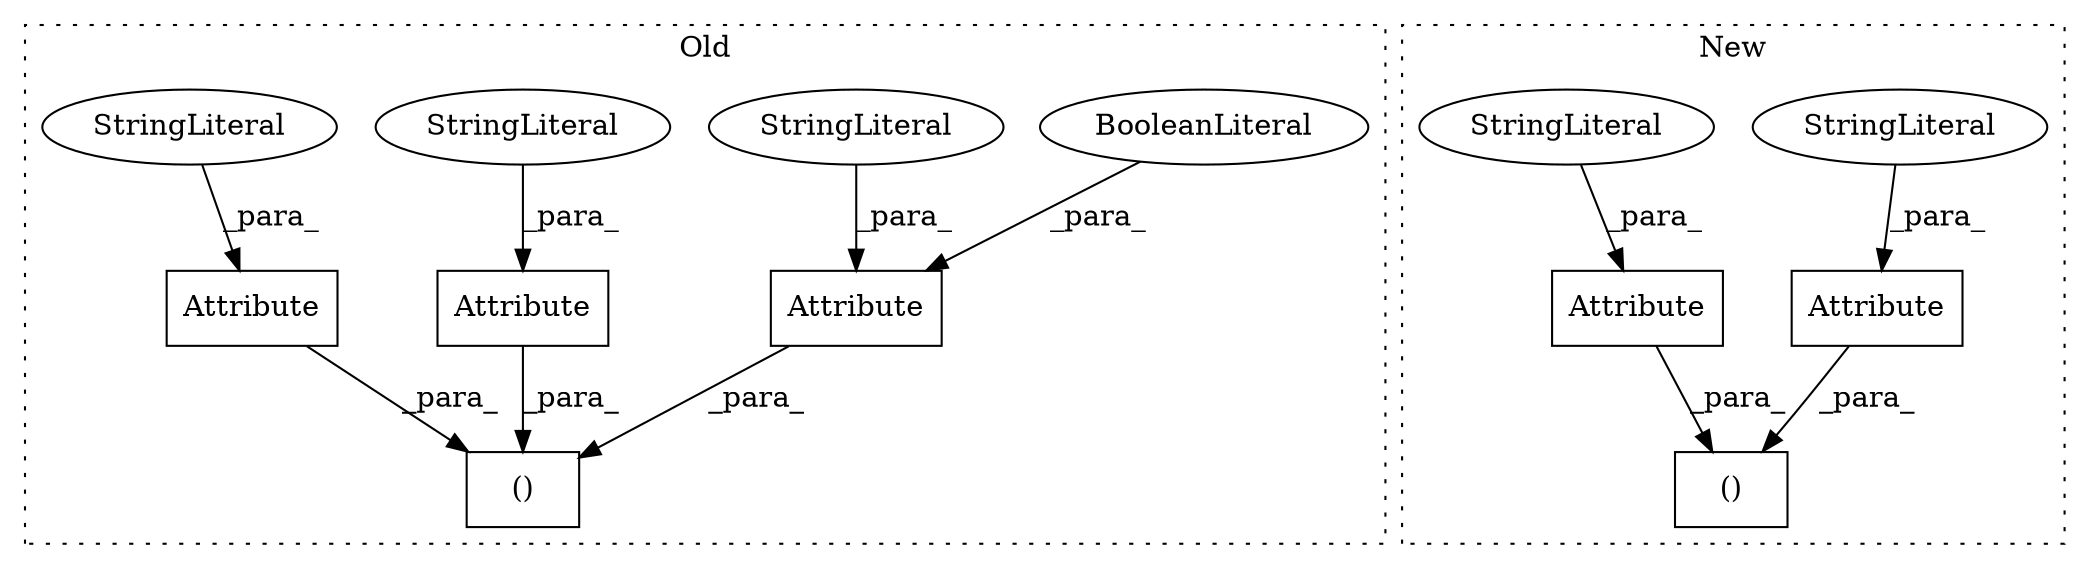 digraph G {
subgraph cluster0 {
1 [label="Attribute" a="32" s="1227,1254" l="10,1" shape="box"];
3 [label="BooleanLiteral" a="9" s="1250" l="4" shape="ellipse"];
4 [label="StringLiteral" a="45" s="1237" l="12" shape="ellipse"];
5 [label="()" a="106" s="1088" l="167" shape="box"];
6 [label="Attribute" a="32" s="1088,1121" l="10,1" shape="box"];
8 [label="StringLiteral" a="45" s="1098" l="18" shape="ellipse"];
9 [label="Attribute" a="32" s="1135,1164" l="10,1" shape="box"];
11 [label="StringLiteral" a="45" s="1145" l="14" shape="ellipse"];
label = "Old";
style="dotted";
}
subgraph cluster1 {
2 [label="Attribute" a="32" s="1143,1163" l="10,1" shape="box"];
7 [label="StringLiteral" a="45" s="1153" l="10" shape="ellipse"];
10 [label="()" a="106" s="1038" l="158" shape="box"];
12 [label="Attribute" a="32" s="1038,1052" l="10,1" shape="box"];
13 [label="StringLiteral" a="45" s="1048" l="4" shape="ellipse"];
label = "New";
style="dotted";
}
1 -> 5 [label="_para_"];
2 -> 10 [label="_para_"];
3 -> 1 [label="_para_"];
4 -> 1 [label="_para_"];
6 -> 5 [label="_para_"];
7 -> 2 [label="_para_"];
8 -> 6 [label="_para_"];
9 -> 5 [label="_para_"];
11 -> 9 [label="_para_"];
12 -> 10 [label="_para_"];
13 -> 12 [label="_para_"];
}